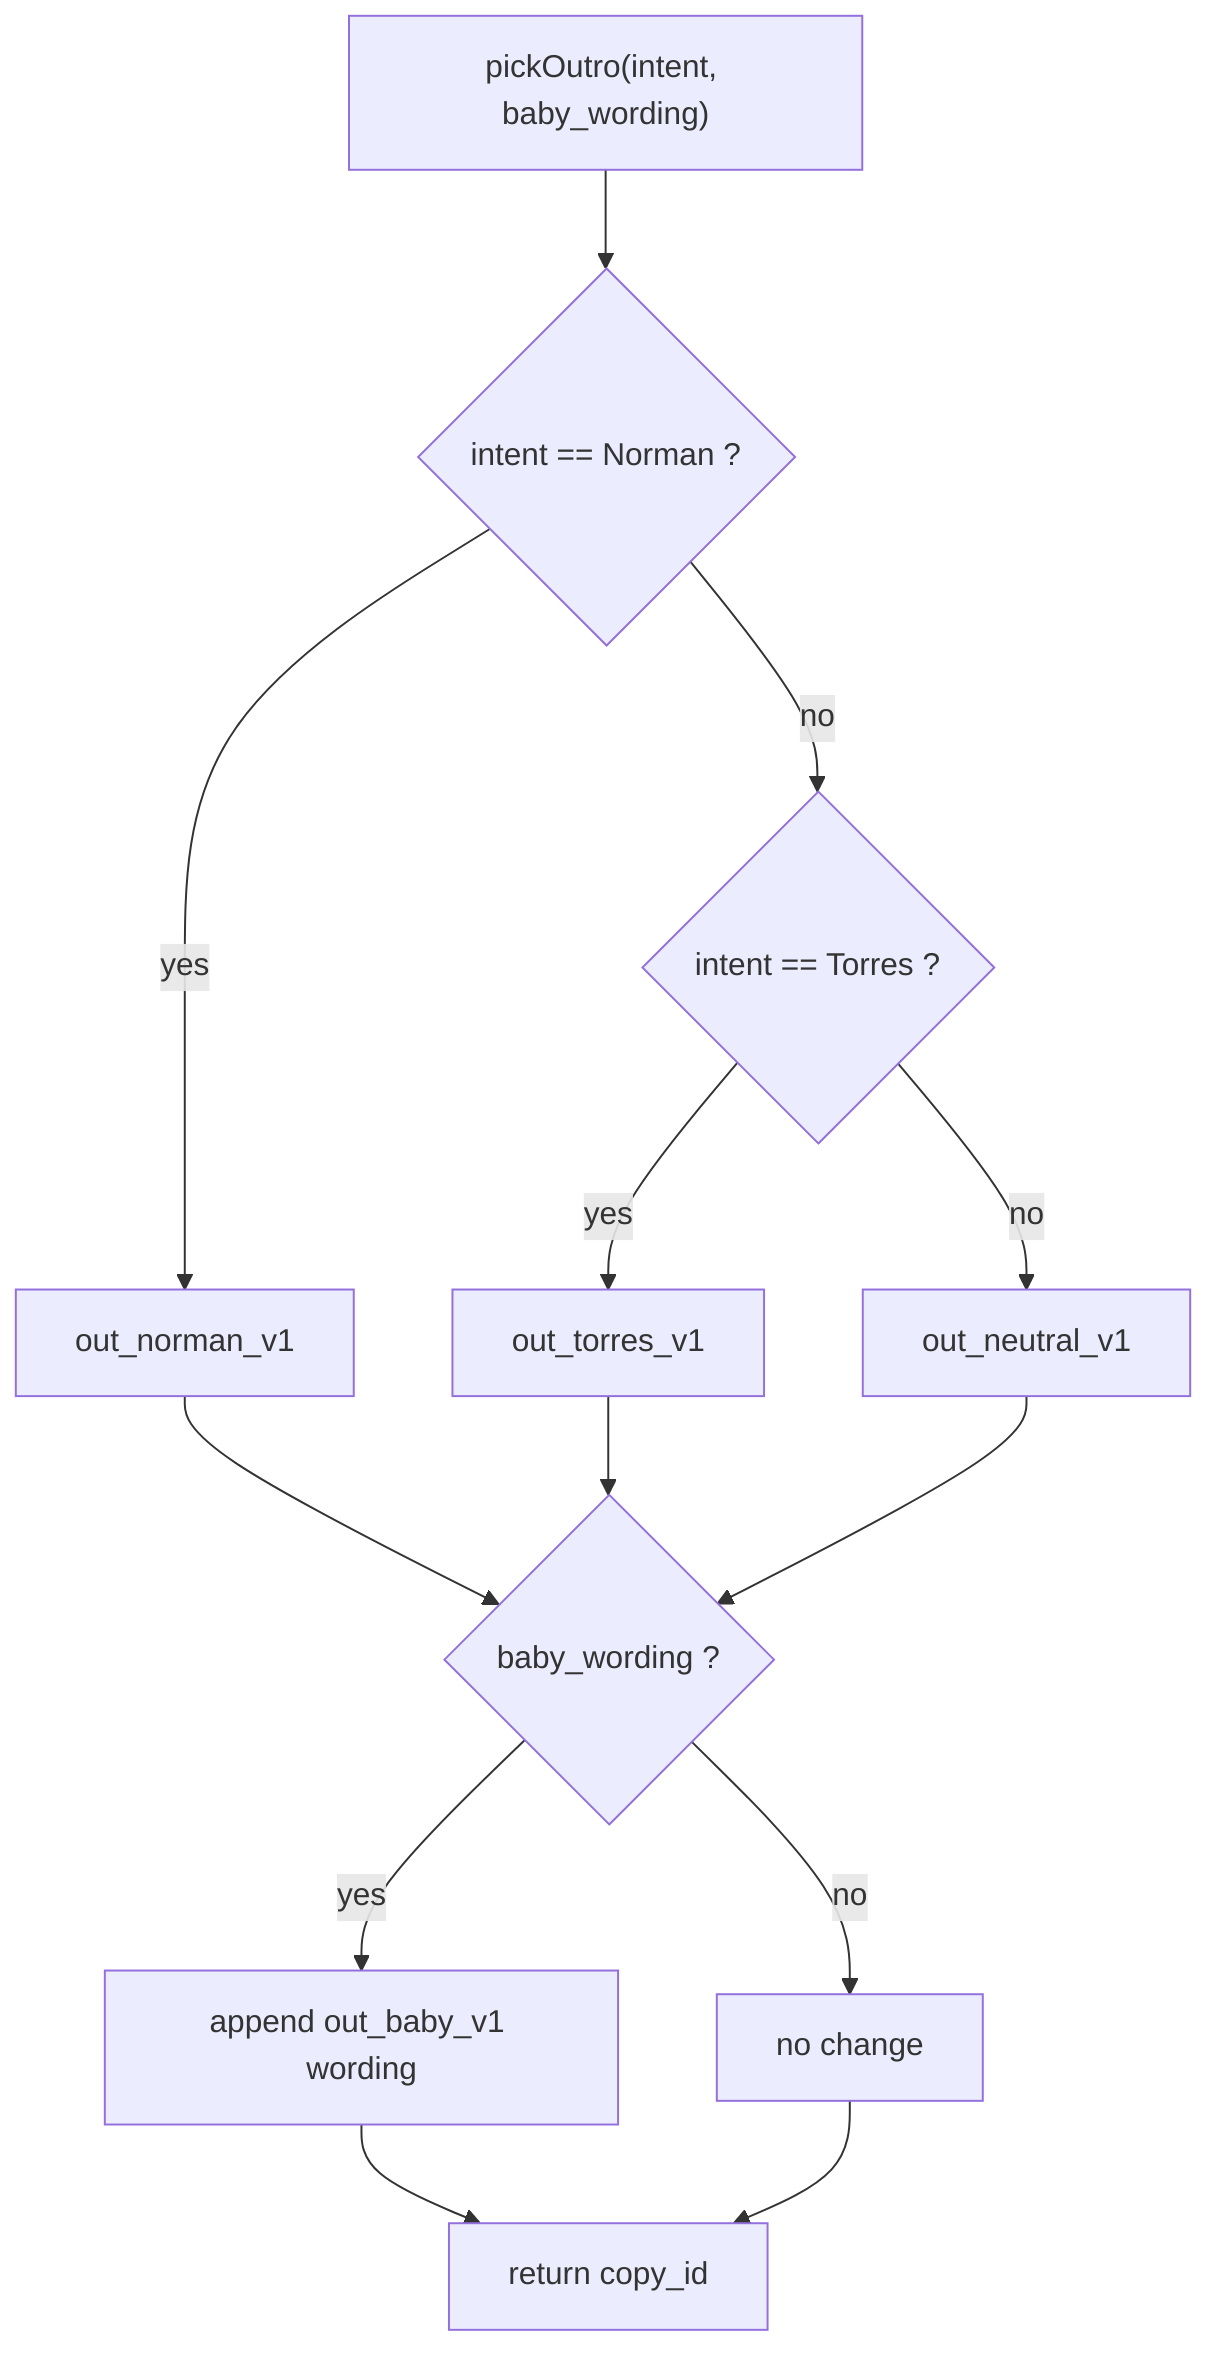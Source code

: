 flowchart TD
  A["pickOutro(intent, baby_wording)"] --> B{"intent == Norman ?"}
  B -- yes --> C["out_norman_v1"]
  B -- no --> D{"intent == Torres ?"}
  D -- yes --> E["out_torres_v1"]
  D -- no --> F["out_neutral_v1"]
  C --> G{"baby_wording ?"} 
  E --> G
  F --> G
  G -- yes --> H["append out_baby_v1 wording"]
  G -- no --> I["no change"]
  H --> J["return copy_id"]
  I --> J